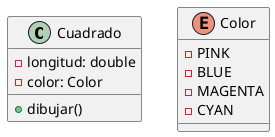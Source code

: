 @startuml
skinparam defaultFontName Century Gothic
class Cuadrado{
-longitud: double
-color: Color
+dibujar()
}
enum Color{
-PINK
-BLUE
-MAGENTA
-CYAN
}
@enduml